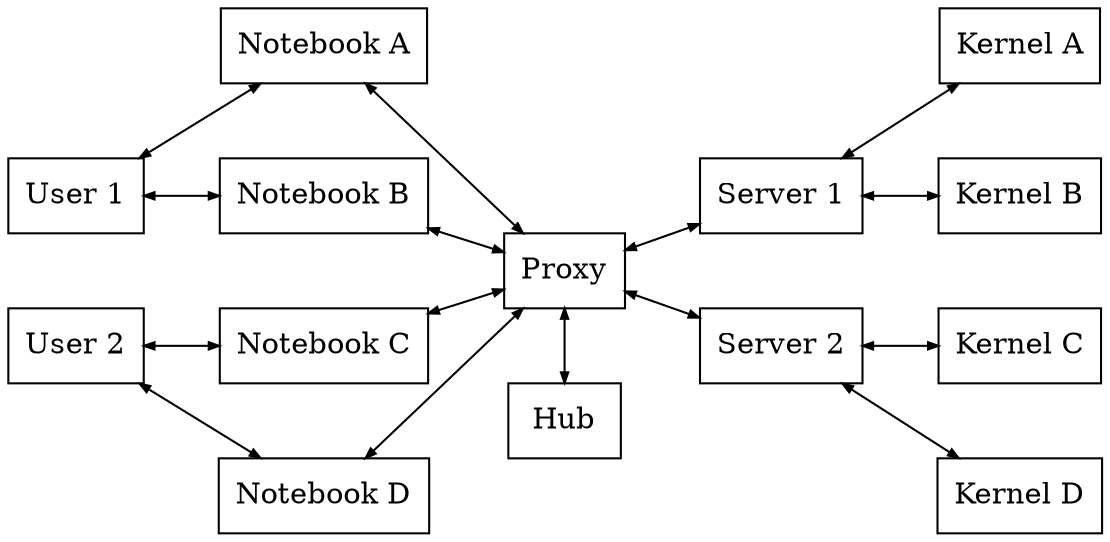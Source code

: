 strict digraph MyGraph {
        rankdir=LR
        margin=0
        nodesep=0.5
        node [shape=box]
        edge [dir=both, arrowsize=0.5]
        splines=line

        "User 1" -> {"Notebook A", "Notebook B"} -> Proxy -> "Server 1" -> {"Kernel A", "Kernel B"}
        "User 2" -> {"Notebook C", "Notebook D"} -> Proxy -> "Server 2" -> {"Kernel C", "Kernel D"}

        {
                rank=same
                edge [style=invis]
                "User 1" -> "User 2"
        }

        {
                rank=same
                edge [style=invis]
                "Notebook A" -> "Notebook B" -> "Notebook C" -> "Notebook D"
        }

        {
                rank=same
                "Proxy" -> "Hub"
        }

        // {
        //         edge [style=dotted, dir=back]
        //         Hub -> "Server 1" [constraint=false, weight=0]
        //         Hub -> "Server 2" [constraint=false, weight=0]
        // }
}
